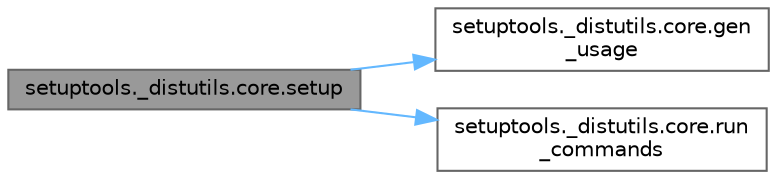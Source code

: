digraph "setuptools._distutils.core.setup"
{
 // LATEX_PDF_SIZE
  bgcolor="transparent";
  edge [fontname=Helvetica,fontsize=10,labelfontname=Helvetica,labelfontsize=10];
  node [fontname=Helvetica,fontsize=10,shape=box,height=0.2,width=0.4];
  rankdir="LR";
  Node1 [id="Node000001",label="setuptools._distutils.core.setup",height=0.2,width=0.4,color="gray40", fillcolor="grey60", style="filled", fontcolor="black",tooltip=" "];
  Node1 -> Node2 [id="edge1_Node000001_Node000002",color="steelblue1",style="solid",tooltip=" "];
  Node2 [id="Node000002",label="setuptools._distutils.core.gen\l_usage",height=0.2,width=0.4,color="grey40", fillcolor="white", style="filled",URL="$namespacesetuptools_1_1__distutils_1_1core.html#a28a1f30765e3a146c437d1a77847e4b1",tooltip=" "];
  Node1 -> Node3 [id="edge2_Node000001_Node000003",color="steelblue1",style="solid",tooltip=" "];
  Node3 [id="Node000003",label="setuptools._distutils.core.run\l_commands",height=0.2,width=0.4,color="grey40", fillcolor="white", style="filled",URL="$namespacesetuptools_1_1__distutils_1_1core.html#a4c86e23ec5acbcf8adb650fc363e59ae",tooltip=" "];
}
